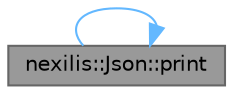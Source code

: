 digraph "nexilis::Json::print"
{
 // LATEX_PDF_SIZE
  bgcolor="transparent";
  edge [fontname=Helvetica,fontsize=10,labelfontname=Helvetica,labelfontsize=10];
  node [fontname=Helvetica,fontsize=10,shape=box,height=0.2,width=0.4];
  rankdir="RL";
  Node1 [id="Node000001",label="nexilis::Json::print",height=0.2,width=0.4,color="gray40", fillcolor="grey60", style="filled", fontcolor="black",tooltip="Print the contents of boost::json::object."];
  Node1 -> Node1 [id="edge1_Node000001_Node000001",dir="back",color="steelblue1",style="solid",tooltip=" "];
}
